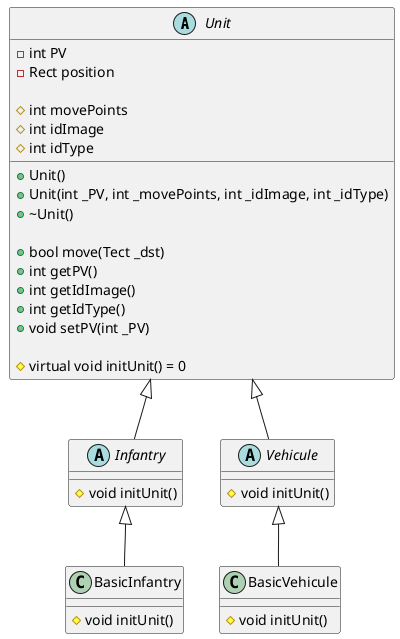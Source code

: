 @startuml

abstract class Unit {
+ Unit()
+ Unit(int _PV, int _movePoints, int _idImage, int _idType)
+ ~Unit()

+ bool move(Tect _dst)
+ int getPV()
+ int getIdImage()
+ int getIdType()
+ void setPV(int _PV)

# virtual void initUnit() = 0

- int PV
- Rect position

# int movePoints
# int idImage
# int idType

}

abstract class Infantry {
# void initUnit()
}

abstract class Vehicule {
# void initUnit()
}

class BasicInfantry {
#void initUnit()
}

class BasicVehicule {
#void initUnit()
}

Unit <|-- Infantry
Unit <|-- Vehicule

Infantry <|-- BasicInfantry
Vehicule <|-- BasicVehicule

@enduml
